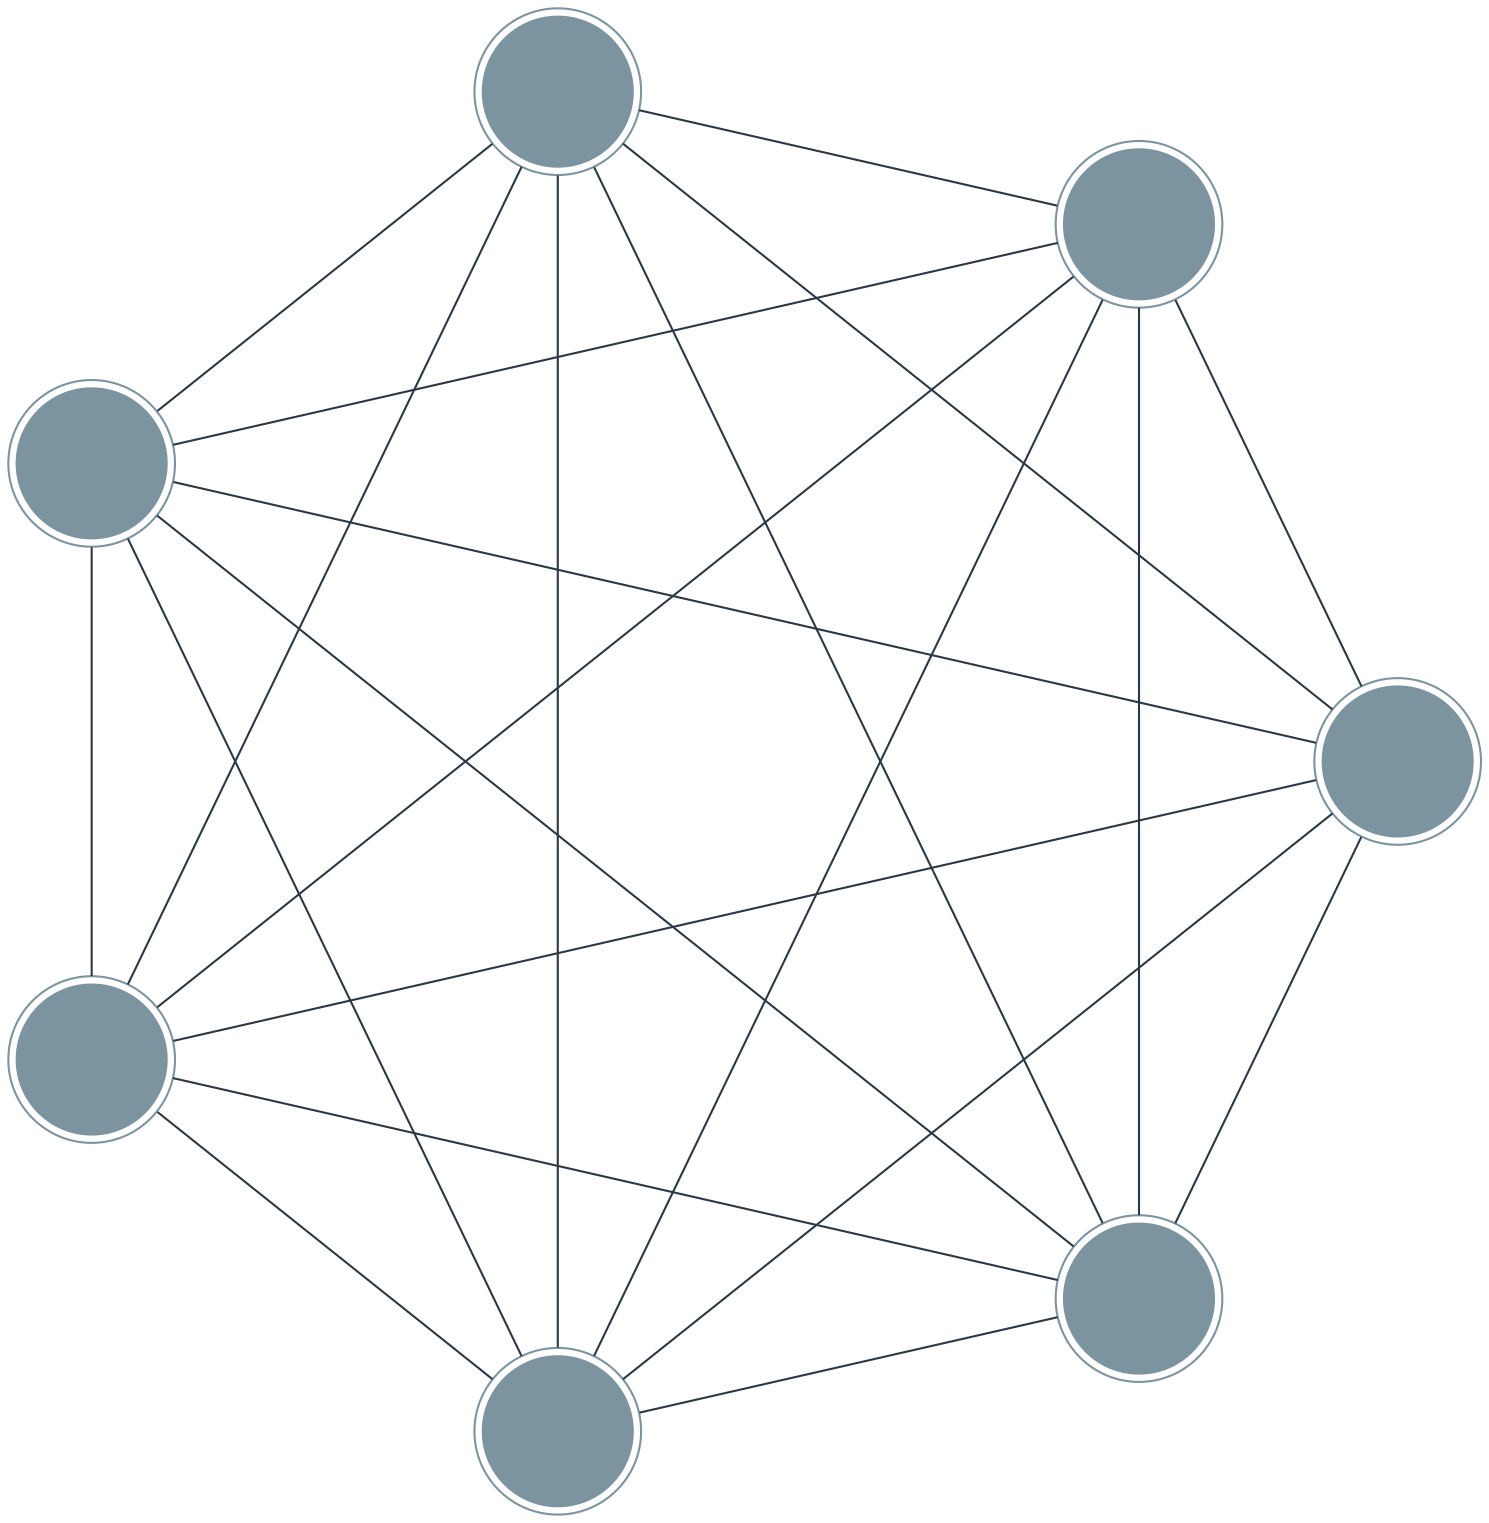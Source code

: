 digraph G { 
layout="circo";


edge [color="#2A3845"]; 
node [fontsize=30,height =1
];
mindist=3;
node [style=filled,color="#7c93a0",arrowhead="none",penwidth=1];



a[
shape=doublecircle
label=""
];

b[
shape=doublecircle
label=""
];

c[
shape=doublecircle
label=""

];

d[
shape=doublecircle
label=""

];

e[
shape=doublecircle
label=""

];

f[
shape=doublecircle
label=""

];
g[
shape=doublecircle
label=""

];

a -> b [ label=" ",color="#2A3845",arrowhead="none",penwidth=1 ];
a -> c [ label=" ",color="#2A3845",arrowhead="none",penwidth=1 ];
a -> d [ label=" ",color="#2A3845",arrowhead="none",penwidth=1 ];
a -> e [ label=" ",color="#2A3845",arrowhead="none",penwidth=1 ];
a -> f [ label=" ",color="#2A3845",arrowhead="none",penwidth=1 ];
a -> g [ label=" ",color="#2A3845",arrowhead="none",penwidth=1 ];

b -> c [ label=" ",color="#2A3845",arrowhead="none",penwidth=1 ];
b -> d [ label=" ",color="#2A3845",arrowhead="none",penwidth=1 ];
b -> e [ label=" ",color="#2A3845",arrowhead="none",penwidth=1 ];
b -> f [ label=" ",color="#2A3845",arrowhead="none",penwidth=1 ];
b -> g [ label=" ",color="#2A3845",arrowhead="none",penwidth=1 ];

c -> d [ label=" ",color="#2A3845",arrowhead="none",penwidth=1  ];
c -> e [ label=" ",color="#2A3845",arrowhead="none",penwidth=1  ];
c -> f [ label=" ",color="#2A3845",arrowhead="none",penwidth=1  ];
c -> g [ label=" ",color="#2A3845",arrowhead="none",penwidth=1  ];

d -> e [ label=" ",color="#2A3845",arrowhead="none",penwidth=1  ];
d -> f [ label=" ",color="#2A3845",arrowhead="none",penwidth=1  ];
d -> g [ label=" ",color="#2A3845",arrowhead="none",penwidth=1  ];

e -> f [ label=" ",color="#2A3845",arrowhead="none",penwidth=1  ];
e -> g [ label=" ",color="#2A3845",arrowhead="none",penwidth=1  ];

f -> g [ label=" ",color="#2A3845",arrowhead="none",penwidth=1  ];
}
